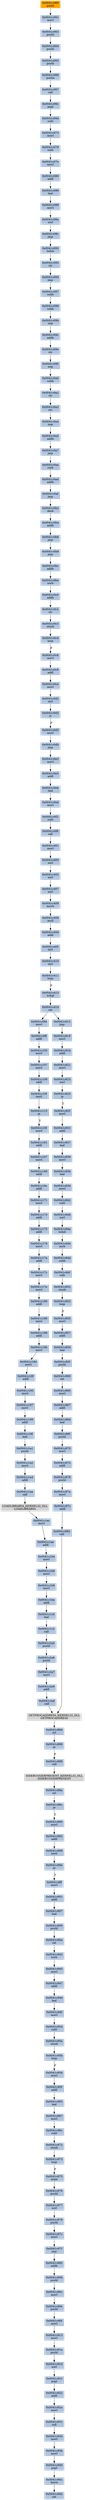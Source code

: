 strict digraph G {
	graph [bgcolor=transparent,
		name=G
	];
	node [color=lightsteelblue,
		fillcolor=lightsteelblue,
		shape=rectangle,
		style=filled
	];
	"0x0041c947"	[label="0x0041c947
addl"];
	"0x0041c94d"	[label="0x0041c94d
leal"];
	"0x0041c947" -> "0x0041c94d"	[color="#000000"];
	"0x0041c95b"	[label="0x0041c95b
loop"];
	"0x0041c95d"	[label="0x0041c95d
movl"];
	"0x0041c95b" -> "0x0041c95d"	[color="#000000",
		label=F];
	"0x0041c097"	[label="0x0041c097
subb"];
	"0x0041c099"	[label="0x0041c099
subb"];
	"0x0041c097" -> "0x0041c099"	[color="#000000"];
	"0x0041c15f"	[label="0x0041c15f
movl"];
	"0x0041c161"	[label="0x0041c161
addl"];
	"0x0041c15f" -> "0x0041c161"	[color="#000000"];
	"0x0041c06d"	[label="0x0041c06d
subl"];
	"0x0041c073"	[label="0x0041c073
movl"];
	"0x0041c06d" -> "0x0041c073"	[color="#000000"];
	"0x0041c94f"	[label="0x0041c94f
movl"];
	"0x0041c94d" -> "0x0041c94f"	[color="#000000"];
	"0x0041c08a"	[label="0x0041c08a
xorl"];
	"0x0041c08c"	[label="0x0041c08c
jmp"];
	"0x0041c08a" -> "0x0041c08c"	[color="#000000"];
	"0x0041c892"	[label="0x0041c892
addl"];
	"0x0041c898"	[label="0x0041c898
testl"];
	"0x0041c892" -> "0x0041c898"	[color="#000000"];
	"0x0041c078"	[label="0x0041c078
subl"];
	"0x0041c07e"	[label="0x0041c07e
movl"];
	"0x0041c078" -> "0x0041c07e"	[color="#000000"];
	"0x0041c87a"	[label="0x0041c87a
movl"];
	"0x0041c87c"	[label="0x0041c87c
addl"];
	"0x0041c87a" -> "0x0041c87c"	[color="#000000"];
	"0x0041c89e"	[label="0x0041c89e
je"];
	"0x0041c8ff"	[label="0x0041c8ff
movl"];
	"0x0041c89e" -> "0x0041c8ff"	[color="#000000",
		label=T];
	"0x0041c872"	[label="0x0041c872
addl"];
	"0x0041c878"	[label="0x0041c878
pushl"];
	"0x0041c872" -> "0x0041c878"	[color="#000000"];
	"0x0041c84a"	[label="0x0041c84a
lodsb"];
	"0x0041c84b"	[label="0x0041c84b
xorb"];
	"0x0041c84a" -> "0x0041c84b"	[color="#000000"];
	"0x0041c1ac"	[label="0x0041c1ac
movl"];
	"0x0041c1ae"	[label="0x0041c1ae
addl"];
	"0x0041c1ac" -> "0x0041c1ae"	[color="#000000"];
	"0x0041c09f"	[label="0x0041c09f
nop"];
	"0x0041c0a0"	[label="0x0041c0a0
subb"];
	"0x0041c09f" -> "0x0041c0a0"	[color="#000000"];
	"0x0041c86f"	[label="0x0041c86f
pushl"];
	"0x0041c870"	[label="0x0041c870
movl"];
	"0x0041c86f" -> "0x0041c870"	[color="#000000"];
	"0x0041c2a9"	[label="0x0041c2a9
addl"];
	"0x0041c2af"	[label="0x0041c2af
call"];
	"0x0041c2a9" -> "0x0041c2af"	[color="#000000"];
	"0x0041c82f"	[label="0x0041c82f
movl"];
	"0x0041c831"	[label="0x0041c831
addl"];
	"0x0041c82f" -> "0x0041c831"	[color="#000000"];
	"0x0041c199"	[label="0x0041c199
addl"];
	"0x0041c19f"	[label="0x0041c19f
leal"];
	"0x0041c199" -> "0x0041c19f"	[color="#000000"];
	"0x0041c945"	[label="0x0041c945
movl"];
	"0x0041c945" -> "0x0041c947"	[color="#000000"];
	"0x0041c837"	[label="0x0041c837
leal"];
	"0x0041c831" -> "0x0041c837"	[color="#000000"];
	"0x0041c17e"	[label="0x0041c17e
movl"];
	"0x0041c180"	[label="0x0041c180
addl"];
	"0x0041c17e" -> "0x0041c180"	[color="#000000"];
	"0x0041c171"	[label="0x0041c171
movl"];
	"0x0041c173"	[label="0x0041c173
addl"];
	"0x0041c171" -> "0x0041c173"	[color="#000000"];
	"0x0041c848"	[label="0x0041c848
xorl"];
	"0x0041c848" -> "0x0041c84a"	[color="#000000"];
	"0x0041c169"	[label="0x0041c169
addl"];
	"0x0041c16c"	[label="0x0041c16c
addl"];
	"0x0041c169" -> "0x0041c16c"	[color="#000000"];
	"0x0041c842"	[label="0x0041c842
subl"];
	"0x0041c842" -> "0x0041c848"	[color="#000000"];
	"0x0041c0a7"	[label="0x0041c0a7
jmp"];
	"0x0041c0aa"	[label="0x0041c0aa
rorb"];
	"0x0041c0a7" -> "0x0041c0aa"	[color="#000000"];
	"0x0041c91a"	[label="0x0041c91a
pushl"];
	"0x0041c91d"	[label="0x0041c91d
xorl"];
	"0x0041c91a" -> "0x0041c91d"	[color="#000000"];
	"0x0041c0b4"	[label="0x0041c0b4
addb"];
	"0x0041c0b6"	[label="0x0041c0b6
jmp"];
	"0x0041c0b4" -> "0x0041c0b6"	[color="#000000"];
	"0x0041c066"	[label="0x0041c066
pusha"];
	"0x0041c067"	[label="0x0041c067
call"];
	"0x0041c066" -> "0x0041c067"	[color="#000000"];
	"0x0041c060"	[color=lightgrey,
		fillcolor=orange,
		label="0x0041c060
pushl"];
	"0x0041c061"	[label="0x0041c061
movl"];
	"0x0041c060" -> "0x0041c061"	[color="#000000"];
	"0x0041c907"	[label="0x0041c907
leal"];
	"0x0041c909"	[label="0x0041c909
pushl"];
	"0x0041c907" -> "0x0041c909"	[color="#000000"];
	"0x0041c0f8"	[label="0x0041c0f8
call"];
	"0x0041c401"	[label="0x0041c401
movl"];
	"0x0041c0f8" -> "0x0041c401"	[color="#000000"];
	"0x0041c0b9"	[label="0x0041c0b9
jmp"];
	"0x0041c0bc"	[label="0x0041c0bc
addb"];
	"0x0041c0b9" -> "0x0041c0bc"	[color="#000000"];
	"0x0041c0a4"	[label="0x0041c0a4
nop"];
	"0x0041c0a5"	[label="0x0041c0a5
addb"];
	"0x0041c0a4" -> "0x0041c0a5"	[color="#000000"];
	"0x0041c178"	[label="0x0041c178
movl"];
	"0x0041c17a"	[label="0x0041c17a
addl"];
	"0x0041c178" -> "0x0041c17a"	[color="#000000"];
	"0x0041c40b"	[label="0x0041c40b
mull"];
	"0x0041c40d"	[label="0x0041c40d
addl"];
	"0x0041c40b" -> "0x0041c40d"	[color="#000000"];
	"0x0041c901"	[label="0x0041c901
addl"];
	"0x0041c8ff" -> "0x0041c901"	[color="#000000"];
	"0x0041c83d"	[label="0x0041c83d
movl"];
	"0x0041c83d" -> "0x0041c842"	[color="#000000"];
	"0x0041c90a"	[label="0x0041c90a
ret"];
	"0x0041c909" -> "0x0041c90a"	[color="#000000"];
	"0x0041c95a"	[label="0x0041c95a
stosb"];
	"0x0041c95a" -> "0x0041c95b"	[color="#000000"];
	"0x0041c18b"	[label="0x0041c18b
movl"];
	"0x0041c18d"	[label="0x0041c18d
movl"];
	"0x0041c18b" -> "0x0041c18d"	[color="#000000"];
	"0x0041c10f"	[label="0x0041c10f
testl"];
	"0x0041c115"	[label="0x0041c115
je"];
	"0x0041c10f" -> "0x0041c115"	[color="#000000"];
	LOADLIBRARYA_KERNEL32_DLL	[color=lightgrey,
		fillcolor=lightgrey,
		label="LOADLIBRARYA_KERNEL32_DLL
LOADLIBRARYA"];
	LOADLIBRARYA_KERNEL32_DLL -> "0x0041c1ac"	[color="#000000"];
	"0x0041c195"	[label="0x0041c195
movl"];
	"0x0041c197"	[label="0x0041c197
movl"];
	"0x0041c195" -> "0x0041c197"	[color="#000000"];
	"0x0041c901" -> "0x0041c907"	[color="#000000"];
	"0x0041c882"	[label="0x0041c882
call"];
	"0x0041c87c" -> "0x0041c882"	[color="#000000"];
	"0x0041c186"	[label="0x0041c186
movl"];
	"0x0041c180" -> "0x0041c186"	[color="#000000"];
	"0x0041c0eb"	[label="0x0041c0eb
leal"];
	"0x0041c0ed"	[label="0x0041c0ed
movl"];
	"0x0041c0eb" -> "0x0041c0ed"	[color="#000000"];
	"0x0041c0ff"	[label="0x0041c0ff
addl"];
	"0x0041c105"	[label="0x0041c105
movl"];
	"0x0041c0ff" -> "0x0041c105"	[color="#000000"];
	"0x0041c0b2"	[label="0x0041c0b2
decb"];
	"0x0041c0b2" -> "0x0041c0b4"	[color="#000000"];
	"0x0041c884"	[label="0x0041c884
orl"];
	"0x0041c886"	[label="0x0041c886
je"];
	"0x0041c884" -> "0x0041c886"	[color="#000000"];
	"0x0041c0d5"	[label="0x0041c0d5
movl"];
	"0x0041c0db"	[label="0x0041c0db
jmp"];
	"0x0041c0d5" -> "0x0041c0db"	[color="#000000"];
	"0x0041c0ad"	[label="0x0041c0ad
addb"];
	"0x0041c0af"	[label="0x0041c0af
jmp"];
	"0x0041c0ad" -> "0x0041c0af"	[color="#000000"];
	"0x0041c06c"	[label="0x0041c06c
popl"];
	"0x0041c06c" -> "0x0041c06d"	[color="#000000"];
	"0x0041c96c"	[label="0x0041c96c
subl"];
	"0x0041c972"	[label="0x0041c972
stosb"];
	"0x0041c96c" -> "0x0041c972"	[color="#000000"];
	"0x0041c16c" -> "0x0041c171"	[color="#000000"];
	"0x0041c943"	[label="0x0041c943
xorb"];
	"0x0041c90a" -> "0x0041c943"	[color="#000000"];
	"0x0041c1b4"	[label="0x0041c1b4
movl"];
	"0x0041c1ae" -> "0x0041c1b4"	[color="#000000"];
	"0x0041c84f"	[label="0x0041c84f
rolb"];
	"0x0041c852"	[label="0x0041c852
stosb"];
	"0x0041c84f" -> "0x0041c852"	[color="#000000"];
	"0x0041c95f"	[label="0x0041c95f
addl"];
	"0x0041c965"	[label="0x0041c965
leal"];
	"0x0041c95f" -> "0x0041c965"	[color="#000000"];
	"0x0041c0fd"	[label="0x0041c0fd
movl"];
	"0x0041c0fd" -> "0x0041c0ff"	[color="#000000"];
	"0x0041c855"	[label="0x0041c855
movl"];
	"0x0041c857"	[label="0x0041c857
addl"];
	"0x0041c855" -> "0x0041c857"	[color="#000000"];
	"0x0041c092"	[label="0x0041c092
lodsb"];
	"0x0041c093"	[label="0x0041c093
clc"];
	"0x0041c092" -> "0x0041c093"	[color="#000000"];
	"0x0041c1c0"	[label="0x0041c1c0
leal"];
	"0x0041c1c2"	[label="0x0041c1c2
call"];
	"0x0041c1c0" -> "0x0041c1c2"	[color="#000000"];
	"0x0041c967"	[label="0x0041c967
movl"];
	"0x0041c967" -> "0x0041c96c"	[color="#000000"];
	"0x0041c18f"	[label="0x0041c18f
addl"];
	"0x0041c18f" -> "0x0041c195"	[color="#000000"];
	"0x0041c1a1"	[label="0x0041c1a1
pushl"];
	"0x0041c19f" -> "0x0041c1a1"	[color="#000000"];
	"0x0041c080"	[label="0x0041c080
addl"];
	"0x0041c07e" -> "0x0041c080"	[color="#000000"];
	ISDEBUGGERPRESENT_KERNEL32_DLL	[color=lightgrey,
		fillcolor=lightgrey,
		label="ISDEBUGGERPRESENT_KERNEL32_DLL
ISDEBUGGERPRESENT"];
	"0x0041c88a"	[label="0x0041c88a
orl"];
	ISDEBUGGERPRESENT_KERNEL32_DLL -> "0x0041c88a"	[color="#000000"];
	"0x0041c414"	[label="0x0041c414
ret"];
	"0x0041c414" -> "0x0041c0fd"	[color="#000000"];
	"0x0041c815"	[label="0x0041c815
jmp"];
	"0x0041c414" -> "0x0041c815"	[color="#000000"];
	"0x0041c0e3"	[label="0x0041c0e3
movl"];
	"0x0041c0db" -> "0x0041c0e3"	[color="#000000"];
	"0x0041c09b"	[label="0x0041c09b
nop"];
	"0x0041c09c"	[label="0x0041c09c
addb"];
	"0x0041c09b" -> "0x0041c09c"	[color="#000000"];
	"0x0041c073" -> "0x0041c078"	[color="#000000"];
	"0x0041c1ba"	[label="0x0041c1ba
addl"];
	"0x0041c1ba" -> "0x0041c1c0"	[color="#000000"];
	"0x0041c0d3"	[label="0x0041c0d3
js"];
	"0x0041c0d3" -> "0x0041c0d5"	[color="#000000",
		label=F];
	"0x0041c0aa" -> "0x0041c0ad"	[color="#000000"];
	"0x0041c982"	[label="0x0041c982
addb"];
	"0x0041c90b"	[label="0x0041c90b
pushl"];
	"0x0041c982" -> "0x0041c90b"	[color="#000000"];
	"0x0041c92a"	[label="0x0041c92a
movl"];
	"0x0041c931"	[label="0x0041c931
roll"];
	"0x0041c92a" -> "0x0041c931"	[color="#000000"];
	"0x0041c094"	[label="0x0041c094
jmp"];
	"0x0041c093" -> "0x0041c094"	[color="#000000"];
	"0x0041c825"	[label="0x0041c825
je"];
	"0x0041c825" -> "0x0041c82f"	[color="#000000",
		label=T];
	"0x0041c941"	[label="0x0041c941
leave"];
	"0x0041c942"	[label="0x0041c942
ret"];
	"0x0041c941" -> "0x0041c942"	[color="#000000"];
	"0x0041c97f"	[label="0x0041c97f
jmp"];
	"0x0041c97f" -> "0x0041c982"	[color="#000000"];
	"0x0041c17c"	[label="0x0041c17c
movl"];
	"0x0041c17c" -> "0x0041c17e"	[color="#000000"];
	"0x0041c40f"	[label="0x0041c40f
incl"];
	"0x0041c410"	[label="0x0041c410
incl"];
	"0x0041c40f" -> "0x0041c410"	[color="#000000"];
	"0x0041c823"	[label="0x0041c823
xorl"];
	"0x0041c823" -> "0x0041c825"	[color="#000000"];
	"0x0041c18d" -> "0x0041c18f"	[color="#000000"];
	"0x0041c922"	[label="0x0041c922
addl"];
	"0x0041c922" -> "0x0041c92a"	[color="#000000"];
	"0x0041c40d" -> "0x0041c40f"	[color="#000000"];
	"0x0041c839"	[label="0x0041c839
movl"];
	"0x0041c837" -> "0x0041c839"	[color="#000000"];
	"0x0041c940"	[label="0x0041c940
popl"];
	"0x0041c940" -> "0x0041c941"	[color="#000000"];
	"0x0041c115" -> "0x0041c15f"	[color="#000000",
		label=T];
	"0x0041c821"	[label="0x0041c821
movl"];
	"0x0041c821" -> "0x0041c823"	[color="#000000"];
	"0x0041c409"	[label="0x0041c409
movb"];
	"0x0041c409" -> "0x0041c40b"	[color="#000000"];
	"0x0041c1a2"	[label="0x0041c1a2
movl"];
	"0x0041c1a4"	[label="0x0041c1a4
addl"];
	"0x0041c1a2" -> "0x0041c1a4"	[color="#000000"];
	"0x0041c086"	[label="0x0041c086
leal"];
	"0x0041c080" -> "0x0041c086"	[color="#000000"];
	"0x0041c91f"	[label="0x0041c91f
popl"];
	"0x0041c91f" -> "0x0041c922"	[color="#000000"];
	"0x0041c90c"	[label="0x0041c90c
movl"];
	"0x0041c90e"	[label="0x0041c90e
pushl"];
	"0x0041c90c" -> "0x0041c90e"	[color="#000000"];
	"0x0041c954"	[label="0x0041c954
subl"];
	"0x0041c94f" -> "0x0041c954"	[color="#000000"];
	"0x0041c0f2"	[label="0x0041c0f2
subl"];
	"0x0041c0f2" -> "0x0041c0f8"	[color="#000000"];
	"0x0041c063"	[label="0x0041c063
pushl"];
	"0x0041c064"	[label="0x0041c064
pushl"];
	"0x0041c063" -> "0x0041c064"	[color="#000000"];
	"0x0041c84d"	[label="0x0041c84d
subb"];
	"0x0041c84d" -> "0x0041c84f"	[color="#000000"];
	"0x0041c0c3"	[label="0x0041c0c3
stosb"];
	"0x0041c0c4"	[label="0x0041c0c4
loop"];
	"0x0041c0c3" -> "0x0041c0c4"	[color="#000000"];
	"0x0041c91d" -> "0x0041c91f"	[color="#000000"];
	"0x0041c0be"	[label="0x0041c0be
xorb"];
	"0x0041c0bc" -> "0x0041c0be"	[color="#000000"];
	"0x0041c099" -> "0x0041c09b"	[color="#000000"];
	"0x0041c188"	[label="0x0041c188
addl"];
	"0x0041c186" -> "0x0041c188"	[color="#000000"];
	"0x0041c065"	[label="0x0041c065
pushl"];
	"0x0041c064" -> "0x0041c065"	[color="#000000"];
	"0x0041c411"	[label="0x0041c411
loop"];
	"0x0041c410" -> "0x0041c411"	[color="#000000"];
	"0x0041c167"	[label="0x0041c167
movl"];
	"0x0041c167" -> "0x0041c169"	[color="#000000"];
	"0x0041c0a5" -> "0x0041c0a7"	[color="#000000"];
	"0x0041c86d"	[label="0x0041c86d
leal"];
	"0x0041c86d" -> "0x0041c86f"	[color="#000000"];
	"0x0041c197" -> "0x0041c199"	[color="#000000"];
	"0x0041c819"	[label="0x0041c819
movl"];
	"0x0041c81b"	[label="0x0041c81b
addl"];
	"0x0041c819" -> "0x0041c81b"	[color="#000000"];
	"0x0041c403"	[label="0x0041c403
xorl"];
	"0x0041c401" -> "0x0041c403"	[color="#000000"];
	"0x0041c188" -> "0x0041c18b"	[color="#000000"];
	"0x0041c17a" -> "0x0041c17c"	[color="#000000"];
	"0x0041c065" -> "0x0041c066"	[color="#000000"];
	"0x0041c888"	[label="0x0041c888
call"];
	"0x0041c886" -> "0x0041c888"	[color="#000000",
		label=F];
	"0x0041c90f"	[label="0x0041c90f
movl"];
	"0x0041c90e" -> "0x0041c90f"	[color="#000000"];
	"0x0041c934"	[label="0x0041c934
movl"];
	"0x0041c93b"	[label="0x0041c93b
movl"];
	"0x0041c934" -> "0x0041c93b"	[color="#000000"];
	"0x0041c931" -> "0x0041c934"	[color="#000000"];
	"0x0041c975"	[label="0x0041c975
popa"];
	"0x0041c976"	[label="0x0041c976
pushl"];
	"0x0041c975" -> "0x0041c976"	[color="#000000"];
	"0x0041c977"	[label="0x0041c977
xorl"];
	"0x0041c979"	[label="0x0041c979
pushl"];
	"0x0041c977" -> "0x0041c979"	[color="#000000"];
	"0x0041c1a1" -> "0x0041c1a2"	[color="#000000"];
	"0x0041c175"	[label="0x0041c175
addl"];
	"0x0041c175" -> "0x0041c178"	[color="#000000"];
	"0x0041c97c"	[label="0x0041c97c
movl"];
	"0x0041c979" -> "0x0041c97c"	[color="#000000"];
	"0x0041c853"	[label="0x0041c853
loop"];
	"0x0041c852" -> "0x0041c853"	[color="#000000"];
	"0x0041c965" -> "0x0041c967"	[color="#000000"];
	"0x0041c0af" -> "0x0041c0b2"	[color="#000000"];
	"0x0041c405"	[label="0x0041c405
xorl"];
	"0x0041c403" -> "0x0041c405"	[color="#000000"];
	"0x0041c09e"	[label="0x0041c09e
stc"];
	"0x0041c09c" -> "0x0041c09e"	[color="#000000"];
	"0x0041c973"	[label="0x0041c973
loop"];
	"0x0041c972" -> "0x0041c973"	[color="#000000"];
	GETPROCADDRESS_KERNEL32_DLL	[color=lightgrey,
		fillcolor=lightgrey,
		label="GETPROCADDRESS_KERNEL32_DLL
GETPROCADDRESS"];
	GETPROCADDRESS_KERNEL32_DLL -> "0x0041c884"	[color="#000000"];
	"0x0041c0c0"	[label="0x0041c0c0
addb"];
	"0x0041c0c2"	[label="0x0041c0c2
clc"];
	"0x0041c0c0" -> "0x0041c0c2"	[color="#000000"];
	"0x0041c0a2"	[label="0x0041c0a2
clc"];
	"0x0041c0a0" -> "0x0041c0a2"	[color="#000000"];
	"0x0041c913"	[label="0x0041c913
movl"];
	"0x0041c90f" -> "0x0041c913"	[color="#000000"];
	"0x0041c97c" -> "0x0041c97f"	[color="#000000"];
	"0x0041c413"	[label="0x0041c413
xchgl"];
	"0x0041c411" -> "0x0041c413"	[color="#000000",
		label=F];
	"0x0041c85d"	[label="0x0041c85d
leal"];
	"0x0041c857" -> "0x0041c85d"	[color="#000000"];
	"0x0041c973" -> "0x0041c975"	[color="#000000",
		label=F];
	"0x0041c088"	[label="0x0041c088
movl"];
	"0x0041c086" -> "0x0041c088"	[color="#000000"];
	"0x0041c0b6" -> "0x0041c0b9"	[color="#000000"];
	"0x0041c943" -> "0x0041c945"	[color="#000000"];
	"0x0041c853" -> "0x0041c855"	[color="#000000",
		label=F];
	"0x0041c0c6"	[label="0x0041c0c6
movl"];
	"0x0041c0c8"	[label="0x0041c0c8
addl"];
	"0x0041c0c6" -> "0x0041c0c8"	[color="#000000"];
	"0x0041c898" -> "0x0041c89e"	[color="#000000"];
	"0x0041c0e5"	[label="0x0041c0e5
addl"];
	"0x0041c0e3" -> "0x0041c0e5"	[color="#000000"];
	"0x0041c976" -> "0x0041c977"	[color="#000000"];
	"0x0041c865"	[label="0x0041c865
movl"];
	"0x0041c867"	[label="0x0041c867
addl"];
	"0x0041c865" -> "0x0041c867"	[color="#000000"];
	"0x0041c107"	[label="0x0041c107
movl"];
	"0x0041c105" -> "0x0041c107"	[color="#000000"];
	"0x0041c0a3"	[label="0x0041c0a3
stc"];
	"0x0041c0a3" -> "0x0041c0a4"	[color="#000000"];
	"0x0041c09e" -> "0x0041c09f"	[color="#000000"];
	"0x0041c2af" -> GETPROCADDRESS_KERNEL32_DLL	[color="#000000"];
	"0x0041c2a6"	[label="0x0041c2a6
pushl"];
	"0x0041c2a7"	[label="0x0041c2a7
movl"];
	"0x0041c2a6" -> "0x0041c2a7"	[color="#000000"];
	"0x0041c882" -> GETPROCADDRESS_KERNEL32_DLL	[color="#000000"];
	"0x0041c1b6"	[label="0x0041c1b6
movl"];
	"0x0041c1b4" -> "0x0041c1b6"	[color="#000000"];
	"0x0041c1aa"	[label="0x0041c1aa
call"];
	"0x0041c1aa" -> LOADLIBRARYA_KERNEL32_DLL	[color="#000000"];
	"0x0041c888" -> ISDEBUGGERPRESENT_KERNEL32_DLL	[color="#000000"];
	"0x0041c954" -> "0x0041c95a"	[color="#000000"];
	"0x0041c2a5"	[label="0x0041c2a5
pushl"];
	"0x0041c2a5" -> "0x0041c2a6"	[color="#000000"];
	"0x0041c84b" -> "0x0041c84d"	[color="#000000"];
	"0x0041c815" -> "0x0041c819"	[color="#000000"];
	"0x0041c0ce"	[label="0x0041c0ce
movl"];
	"0x0041c0d2"	[label="0x0041c0d2
incl"];
	"0x0041c0ce" -> "0x0041c0d2"	[color="#000000"];
	"0x0041c1c2" -> "0x0041c2a5"	[color="#000000"];
	"0x0041c90b" -> "0x0041c90c"	[color="#000000"];
	"0x0041c1b8"	[label="0x0041c1b8
movl"];
	"0x0041c1b8" -> "0x0041c1ba"	[color="#000000"];
	"0x0041c0be" -> "0x0041c0c0"	[color="#000000"];
	"0x0041c870" -> "0x0041c872"	[color="#000000"];
	"0x0041c0ed" -> "0x0041c0f2"	[color="#000000"];
	"0x0041c109"	[label="0x0041c109
addl"];
	"0x0041c107" -> "0x0041c109"	[color="#000000"];
	"0x0041c867" -> "0x0041c86d"	[color="#000000"];
	"0x0041c83b"	[label="0x0041c83b
leal"];
	"0x0041c83b" -> "0x0041c83d"	[color="#000000"];
	"0x0041c088" -> "0x0041c08a"	[color="#000000"];
	"0x0041c161" -> "0x0041c167"	[color="#000000"];
	"0x0041c067" -> "0x0041c06c"	[color="#000000"];
	"0x0041c85f"	[label="0x0041c85f
pushl"];
	"0x0041c85d" -> "0x0041c85f"	[color="#000000"];
	"0x0041c061" -> "0x0041c063"	[color="#000000"];
	"0x0041c0e5" -> "0x0041c0eb"	[color="#000000"];
	"0x0041c95d" -> "0x0041c95f"	[color="#000000"];
	"0x0041c1a4" -> "0x0041c1aa"	[color="#000000"];
	"0x0041c878" -> "0x0041c87a"	[color="#000000"];
	"0x0041c839" -> "0x0041c83b"	[color="#000000"];
	"0x0041c094" -> "0x0041c097"	[color="#000000"];
	"0x0041c860"	[label="0x0041c860
ret"];
	"0x0041c85f" -> "0x0041c860"	[color="#000000"];
	"0x0041c0c2" -> "0x0041c0c3"	[color="#000000"];
	"0x0041c2a7" -> "0x0041c2a9"	[color="#000000"];
	"0x0041c407"	[label="0x0041c407
xorl"];
	"0x0041c407" -> "0x0041c409"	[color="#000000"];
	"0x0041c860" -> "0x0041c865"	[color="#000000"];
	"0x0041c88c"	[label="0x0041c88c
je"];
	"0x0041c88a" -> "0x0041c88c"	[color="#000000"];
	"0x0041c173" -> "0x0041c175"	[color="#000000"];
	"0x0041c0c4" -> "0x0041c0c6"	[color="#000000",
		label=F];
	"0x0041c1b6" -> "0x0041c1b8"	[color="#000000"];
	"0x0041c81b" -> "0x0041c821"	[color="#000000"];
	"0x0041c109" -> "0x0041c10f"	[color="#000000"];
	"0x0041c913" -> "0x0041c91a"	[color="#000000"];
	"0x0041c413" -> "0x0041c414"	[color="#000000"];
	"0x0041c890"	[label="0x0041c890
movl"];
	"0x0041c890" -> "0x0041c892"	[color="#000000"];
	"0x0041c93b" -> "0x0041c940"	[color="#000000"];
	"0x0041c0a2" -> "0x0041c0a3"	[color="#000000"];
	"0x0041c405" -> "0x0041c407"	[color="#000000"];
	"0x0041c08c" -> "0x0041c092"	[color="#000000"];
	"0x0041c0d2" -> "0x0041c0d3"	[color="#000000"];
	"0x0041c0c8" -> "0x0041c0ce"	[color="#000000"];
	"0x0041c88c" -> "0x0041c890"	[color="#000000",
		label=T];
}
